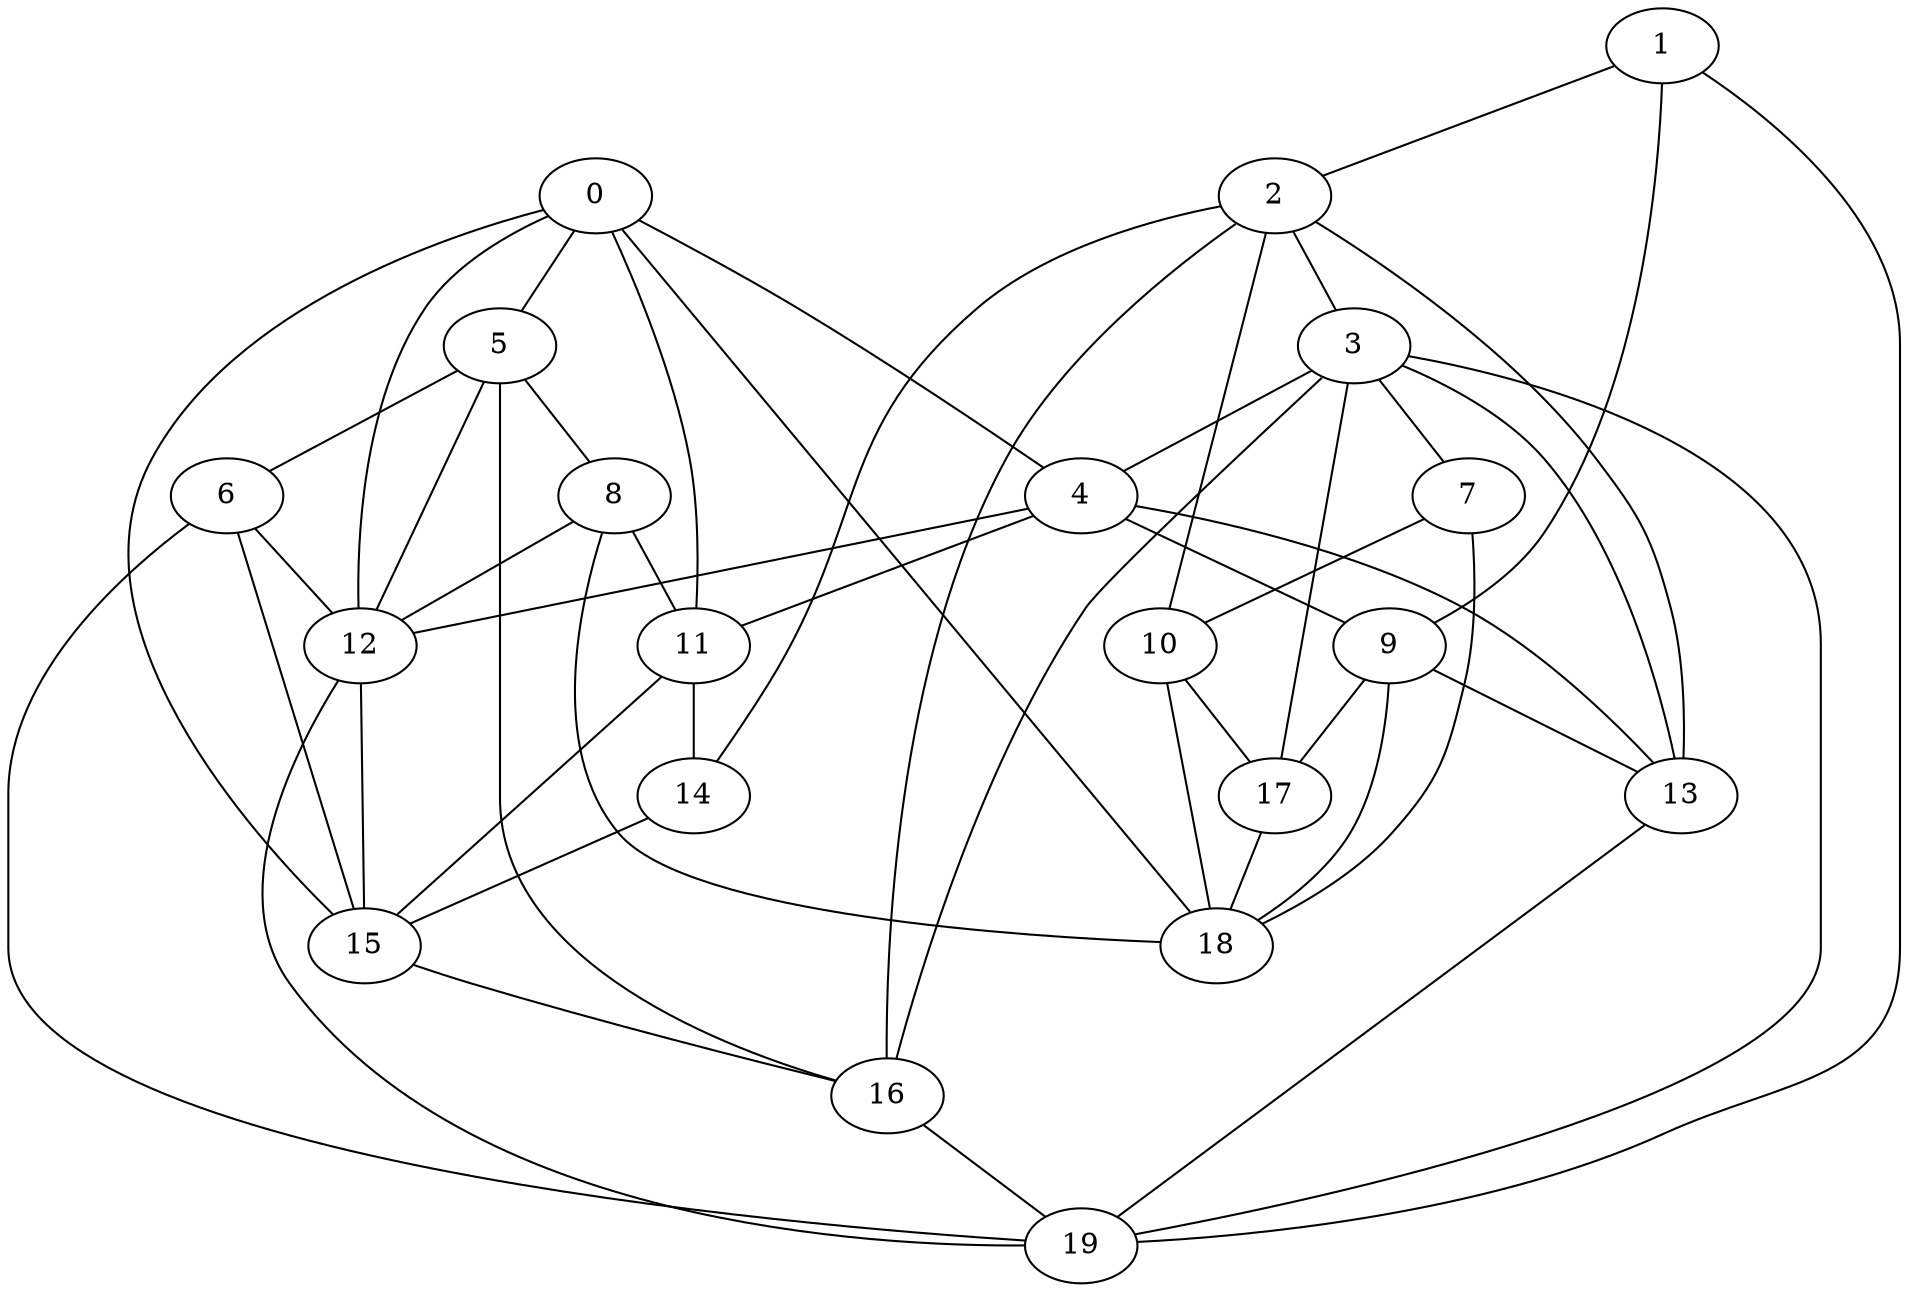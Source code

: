 strict graph {
0 -- 4
0 -- 5
0 -- 11
0 -- 12
0 -- 15
0 -- 18
1 -- 2
1 -- 9
1 -- 19
2 -- 3
2 -- 10
2 -- 13
2 -- 14
2 -- 16
3 -- 4
3 -- 7
3 -- 13
3 -- 16
3 -- 17
3 -- 19
4 -- 9
4 -- 11
4 -- 12
4 -- 13
5 -- 6
5 -- 8
5 -- 12
5 -- 16
6 -- 12
6 -- 15
6 -- 19
7 -- 10
7 -- 18
8 -- 11
8 -- 12
8 -- 18
9 -- 13
9 -- 17
9 -- 18
10 -- 17
10 -- 18
11 -- 14
11 -- 15
12 -- 15
12 -- 19
13 -- 19
14 -- 15
15 -- 16
16 -- 19
17 -- 18
}
